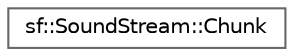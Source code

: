 digraph "Graphical Class Hierarchy"
{
 // LATEX_PDF_SIZE
  bgcolor="transparent";
  edge [fontname=Helvetica,fontsize=10,labelfontname=Helvetica,labelfontsize=10];
  node [fontname=Helvetica,fontsize=10,shape=box,height=0.2,width=0.4];
  rankdir="LR";
  Node0 [id="Node000000",label="sf::SoundStream::Chunk",height=0.2,width=0.4,color="grey40", fillcolor="white", style="filled",URL="$structsf_1_1_sound_stream_1_1_chunk.html",tooltip="Structure defining a chunk of audio data to stream."];
}

